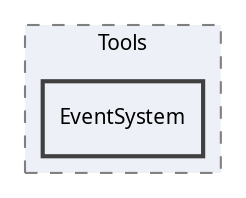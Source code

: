 digraph "EventSystem"
{
 // LATEX_PDF_SIZE
  edge [fontname="Calibrii",fontsize="10",labelfontname="Calibrii",labelfontsize="10"];
  node [fontname="Calibrii",fontsize="10",shape=record];
  compound=true
  subgraph clusterdir_4e14d5ee7efdd742dd5cdebb8389bd20 {
    graph [ bgcolor="#edf0f7", pencolor="grey50", style="filled,dashed,", label="Tools", fontname="Calibrii", fontsize="10", URL="dir_4e14d5ee7efdd742dd5cdebb8389bd20.html"]
  dir_c381e6f192aa37b7b9cb56b42ae27b37 [shape=box, label="EventSystem", style="filled,bold,", fillcolor="#edf0f7", color="grey25", URL="dir_c381e6f192aa37b7b9cb56b42ae27b37.html"];
  }
}
